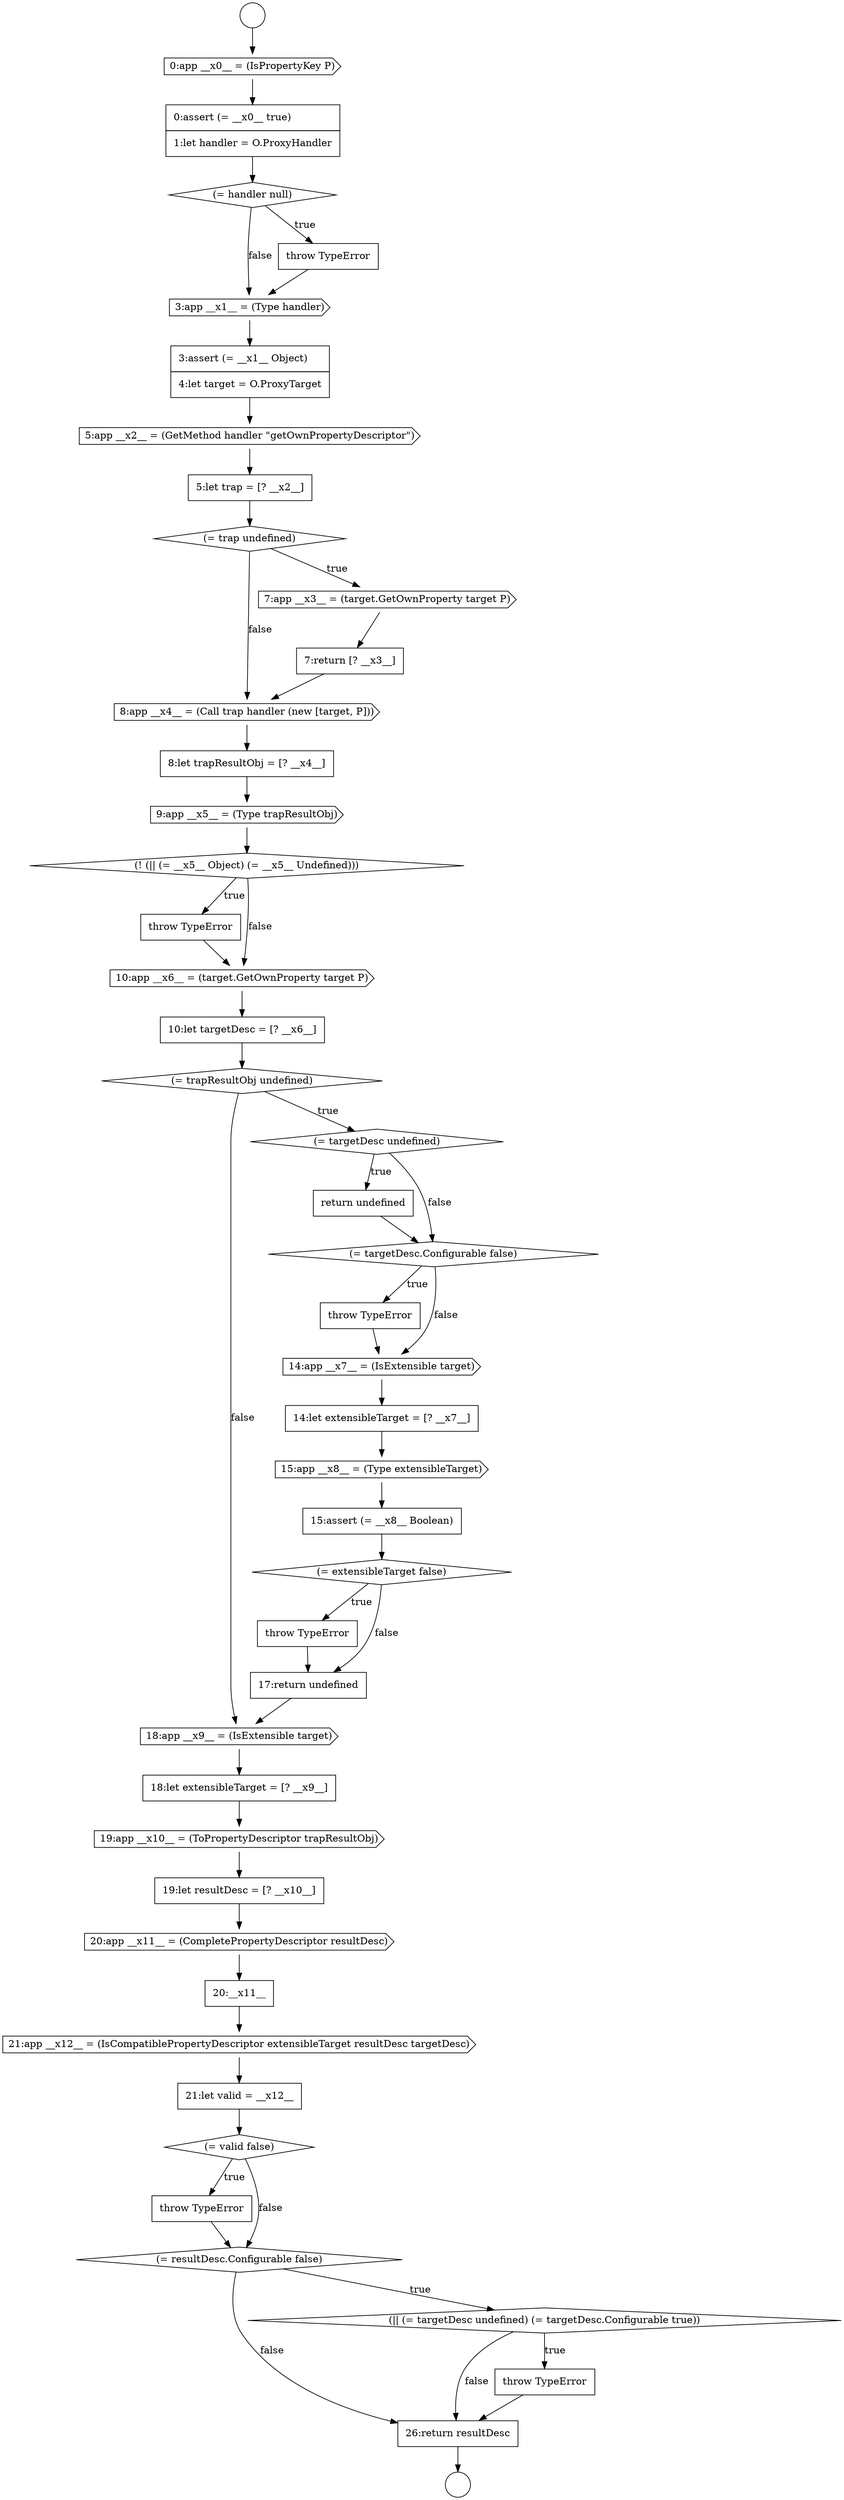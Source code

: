 digraph {
  node2989 [shape=none, margin=0, label=<<font color="black">
    <table border="0" cellborder="1" cellspacing="0" cellpadding="10">
      <tr><td align="left">26:return resultDesc</td></tr>
    </table>
  </font>> color="black" fillcolor="white" style=filled]
  node2950 [shape=cds, label=<<font color="black">3:app __x1__ = (Type handler)</font>> color="black" fillcolor="white" style=filled]
  node2954 [shape=diamond, label=<<font color="black">(= trap undefined)</font>> color="black" fillcolor="white" style=filled]
  node2958 [shape=none, margin=0, label=<<font color="black">
    <table border="0" cellborder="1" cellspacing="0" cellpadding="10">
      <tr><td align="left">8:let trapResultObj = [? __x4__]</td></tr>
    </table>
  </font>> color="black" fillcolor="white" style=filled]
  node2978 [shape=cds, label=<<font color="black">19:app __x10__ = (ToPropertyDescriptor trapResultObj)</font>> color="black" fillcolor="white" style=filled]
  node2968 [shape=none, margin=0, label=<<font color="black">
    <table border="0" cellborder="1" cellspacing="0" cellpadding="10">
      <tr><td align="left">throw TypeError</td></tr>
    </table>
  </font>> color="black" fillcolor="white" style=filled]
  node2963 [shape=none, margin=0, label=<<font color="black">
    <table border="0" cellborder="1" cellspacing="0" cellpadding="10">
      <tr><td align="left">10:let targetDesc = [? __x6__]</td></tr>
    </table>
  </font>> color="black" fillcolor="white" style=filled]
  node2974 [shape=none, margin=0, label=<<font color="black">
    <table border="0" cellborder="1" cellspacing="0" cellpadding="10">
      <tr><td align="left">throw TypeError</td></tr>
    </table>
  </font>> color="black" fillcolor="white" style=filled]
  node2952 [shape=cds, label=<<font color="black">5:app __x2__ = (GetMethod handler &quot;getOwnPropertyDescriptor&quot;)</font>> color="black" fillcolor="white" style=filled]
  node2977 [shape=none, margin=0, label=<<font color="black">
    <table border="0" cellborder="1" cellspacing="0" cellpadding="10">
      <tr><td align="left">18:let extensibleTarget = [? __x9__]</td></tr>
    </table>
  </font>> color="black" fillcolor="white" style=filled]
  node2960 [shape=diamond, label=<<font color="black">(! (|| (= __x5__ Object) (= __x5__ Undefined)))</font>> color="black" fillcolor="white" style=filled]
  node2961 [shape=none, margin=0, label=<<font color="black">
    <table border="0" cellborder="1" cellspacing="0" cellpadding="10">
      <tr><td align="left">throw TypeError</td></tr>
    </table>
  </font>> color="black" fillcolor="white" style=filled]
  node2966 [shape=none, margin=0, label=<<font color="black">
    <table border="0" cellborder="1" cellspacing="0" cellpadding="10">
      <tr><td align="left">return undefined</td></tr>
    </table>
  </font>> color="black" fillcolor="white" style=filled]
  node2980 [shape=cds, label=<<font color="black">20:app __x11__ = (CompletePropertyDescriptor resultDesc)</font>> color="black" fillcolor="white" style=filled]
  node2976 [shape=cds, label=<<font color="black">18:app __x9__ = (IsExtensible target)</font>> color="black" fillcolor="white" style=filled]
  node2953 [shape=none, margin=0, label=<<font color="black">
    <table border="0" cellborder="1" cellspacing="0" cellpadding="10">
      <tr><td align="left">5:let trap = [? __x2__]</td></tr>
    </table>
  </font>> color="black" fillcolor="white" style=filled]
  node2947 [shape=none, margin=0, label=<<font color="black">
    <table border="0" cellborder="1" cellspacing="0" cellpadding="10">
      <tr><td align="left">0:assert (= __x0__ true)</td></tr>
      <tr><td align="left">1:let handler = O.ProxyHandler</td></tr>
    </table>
  </font>> color="black" fillcolor="white" style=filled]
  node2972 [shape=none, margin=0, label=<<font color="black">
    <table border="0" cellborder="1" cellspacing="0" cellpadding="10">
      <tr><td align="left">15:assert (= __x8__ Boolean)</td></tr>
    </table>
  </font>> color="black" fillcolor="white" style=filled]
  node2985 [shape=none, margin=0, label=<<font color="black">
    <table border="0" cellborder="1" cellspacing="0" cellpadding="10">
      <tr><td align="left">throw TypeError</td></tr>
    </table>
  </font>> color="black" fillcolor="white" style=filled]
  node2957 [shape=cds, label=<<font color="black">8:app __x4__ = (Call trap handler (new [target, P]))</font>> color="black" fillcolor="white" style=filled]
  node2964 [shape=diamond, label=<<font color="black">(= trapResultObj undefined)</font>> color="black" fillcolor="white" style=filled]
  node2979 [shape=none, margin=0, label=<<font color="black">
    <table border="0" cellborder="1" cellspacing="0" cellpadding="10">
      <tr><td align="left">19:let resultDesc = [? __x10__]</td></tr>
    </table>
  </font>> color="black" fillcolor="white" style=filled]
  node2965 [shape=diamond, label=<<font color="black">(= targetDesc undefined)</font>> color="black" fillcolor="white" style=filled]
  node2982 [shape=cds, label=<<font color="black">21:app __x12__ = (IsCompatiblePropertyDescriptor extensibleTarget resultDesc targetDesc)</font>> color="black" fillcolor="white" style=filled]
  node2969 [shape=cds, label=<<font color="black">14:app __x7__ = (IsExtensible target)</font>> color="black" fillcolor="white" style=filled]
  node2986 [shape=diamond, label=<<font color="black">(= resultDesc.Configurable false)</font>> color="black" fillcolor="white" style=filled]
  node2946 [shape=cds, label=<<font color="black">0:app __x0__ = (IsPropertyKey P)</font>> color="black" fillcolor="white" style=filled]
  node2973 [shape=diamond, label=<<font color="black">(= extensibleTarget false)</font>> color="black" fillcolor="white" style=filled]
  node2970 [shape=none, margin=0, label=<<font color="black">
    <table border="0" cellborder="1" cellspacing="0" cellpadding="10">
      <tr><td align="left">14:let extensibleTarget = [? __x7__]</td></tr>
    </table>
  </font>> color="black" fillcolor="white" style=filled]
  node2981 [shape=none, margin=0, label=<<font color="black">
    <table border="0" cellborder="1" cellspacing="0" cellpadding="10">
      <tr><td align="left">20:__x11__</td></tr>
    </table>
  </font>> color="black" fillcolor="white" style=filled]
  node2959 [shape=cds, label=<<font color="black">9:app __x5__ = (Type trapResultObj)</font>> color="black" fillcolor="white" style=filled]
  node2987 [shape=diamond, label=<<font color="black">(|| (= targetDesc undefined) (= targetDesc.Configurable true))</font>> color="black" fillcolor="white" style=filled]
  node2955 [shape=cds, label=<<font color="black">7:app __x3__ = (target.GetOwnProperty target P)</font>> color="black" fillcolor="white" style=filled]
  node2945 [shape=circle label=" " color="black" fillcolor="white" style=filled]
  node2962 [shape=cds, label=<<font color="black">10:app __x6__ = (target.GetOwnProperty target P)</font>> color="black" fillcolor="white" style=filled]
  node2967 [shape=diamond, label=<<font color="black">(= targetDesc.Configurable false)</font>> color="black" fillcolor="white" style=filled]
  node2984 [shape=diamond, label=<<font color="black">(= valid false)</font>> color="black" fillcolor="white" style=filled]
  node2948 [shape=diamond, label=<<font color="black">(= handler null)</font>> color="black" fillcolor="white" style=filled]
  node2975 [shape=none, margin=0, label=<<font color="black">
    <table border="0" cellborder="1" cellspacing="0" cellpadding="10">
      <tr><td align="left">17:return undefined</td></tr>
    </table>
  </font>> color="black" fillcolor="white" style=filled]
  node2949 [shape=none, margin=0, label=<<font color="black">
    <table border="0" cellborder="1" cellspacing="0" cellpadding="10">
      <tr><td align="left">throw TypeError</td></tr>
    </table>
  </font>> color="black" fillcolor="white" style=filled]
  node2988 [shape=none, margin=0, label=<<font color="black">
    <table border="0" cellborder="1" cellspacing="0" cellpadding="10">
      <tr><td align="left">throw TypeError</td></tr>
    </table>
  </font>> color="black" fillcolor="white" style=filled]
  node2971 [shape=cds, label=<<font color="black">15:app __x8__ = (Type extensibleTarget)</font>> color="black" fillcolor="white" style=filled]
  node2944 [shape=circle label=" " color="black" fillcolor="white" style=filled]
  node2956 [shape=none, margin=0, label=<<font color="black">
    <table border="0" cellborder="1" cellspacing="0" cellpadding="10">
      <tr><td align="left">7:return [? __x3__]</td></tr>
    </table>
  </font>> color="black" fillcolor="white" style=filled]
  node2983 [shape=none, margin=0, label=<<font color="black">
    <table border="0" cellborder="1" cellspacing="0" cellpadding="10">
      <tr><td align="left">21:let valid = __x12__</td></tr>
    </table>
  </font>> color="black" fillcolor="white" style=filled]
  node2951 [shape=none, margin=0, label=<<font color="black">
    <table border="0" cellborder="1" cellspacing="0" cellpadding="10">
      <tr><td align="left">3:assert (= __x1__ Object)</td></tr>
      <tr><td align="left">4:let target = O.ProxyTarget</td></tr>
    </table>
  </font>> color="black" fillcolor="white" style=filled]
  node2948 -> node2949 [label=<<font color="black">true</font>> color="black"]
  node2948 -> node2950 [label=<<font color="black">false</font>> color="black"]
  node2952 -> node2953 [ color="black"]
  node2986 -> node2987 [label=<<font color="black">true</font>> color="black"]
  node2986 -> node2989 [label=<<font color="black">false</font>> color="black"]
  node2972 -> node2973 [ color="black"]
  node2965 -> node2966 [label=<<font color="black">true</font>> color="black"]
  node2965 -> node2967 [label=<<font color="black">false</font>> color="black"]
  node2987 -> node2988 [label=<<font color="black">true</font>> color="black"]
  node2987 -> node2989 [label=<<font color="black">false</font>> color="black"]
  node2971 -> node2972 [ color="black"]
  node2966 -> node2967 [ color="black"]
  node2958 -> node2959 [ color="black"]
  node2974 -> node2975 [ color="black"]
  node2953 -> node2954 [ color="black"]
  node2984 -> node2985 [label=<<font color="black">true</font>> color="black"]
  node2984 -> node2986 [label=<<font color="black">false</font>> color="black"]
  node2954 -> node2955 [label=<<font color="black">true</font>> color="black"]
  node2954 -> node2957 [label=<<font color="black">false</font>> color="black"]
  node2978 -> node2979 [ color="black"]
  node2985 -> node2986 [ color="black"]
  node2963 -> node2964 [ color="black"]
  node2959 -> node2960 [ color="black"]
  node2973 -> node2974 [label=<<font color="black">true</font>> color="black"]
  node2973 -> node2975 [label=<<font color="black">false</font>> color="black"]
  node2961 -> node2962 [ color="black"]
  node2970 -> node2971 [ color="black"]
  node2979 -> node2980 [ color="black"]
  node2957 -> node2958 [ color="black"]
  node2950 -> node2951 [ color="black"]
  node2977 -> node2978 [ color="black"]
  node2981 -> node2982 [ color="black"]
  node2967 -> node2968 [label=<<font color="black">true</font>> color="black"]
  node2967 -> node2969 [label=<<font color="black">false</font>> color="black"]
  node2983 -> node2984 [ color="black"]
  node2968 -> node2969 [ color="black"]
  node2960 -> node2961 [label=<<font color="black">true</font>> color="black"]
  node2960 -> node2962 [label=<<font color="black">false</font>> color="black"]
  node2976 -> node2977 [ color="black"]
  node2964 -> node2965 [label=<<font color="black">true</font>> color="black"]
  node2964 -> node2976 [label=<<font color="black">false</font>> color="black"]
  node2975 -> node2976 [ color="black"]
  node2969 -> node2970 [ color="black"]
  node2989 -> node2945 [ color="black"]
  node2982 -> node2983 [ color="black"]
  node2951 -> node2952 [ color="black"]
  node2955 -> node2956 [ color="black"]
  node2956 -> node2957 [ color="black"]
  node2946 -> node2947 [ color="black"]
  node2988 -> node2989 [ color="black"]
  node2949 -> node2950 [ color="black"]
  node2962 -> node2963 [ color="black"]
  node2947 -> node2948 [ color="black"]
  node2980 -> node2981 [ color="black"]
  node2944 -> node2946 [ color="black"]
}
